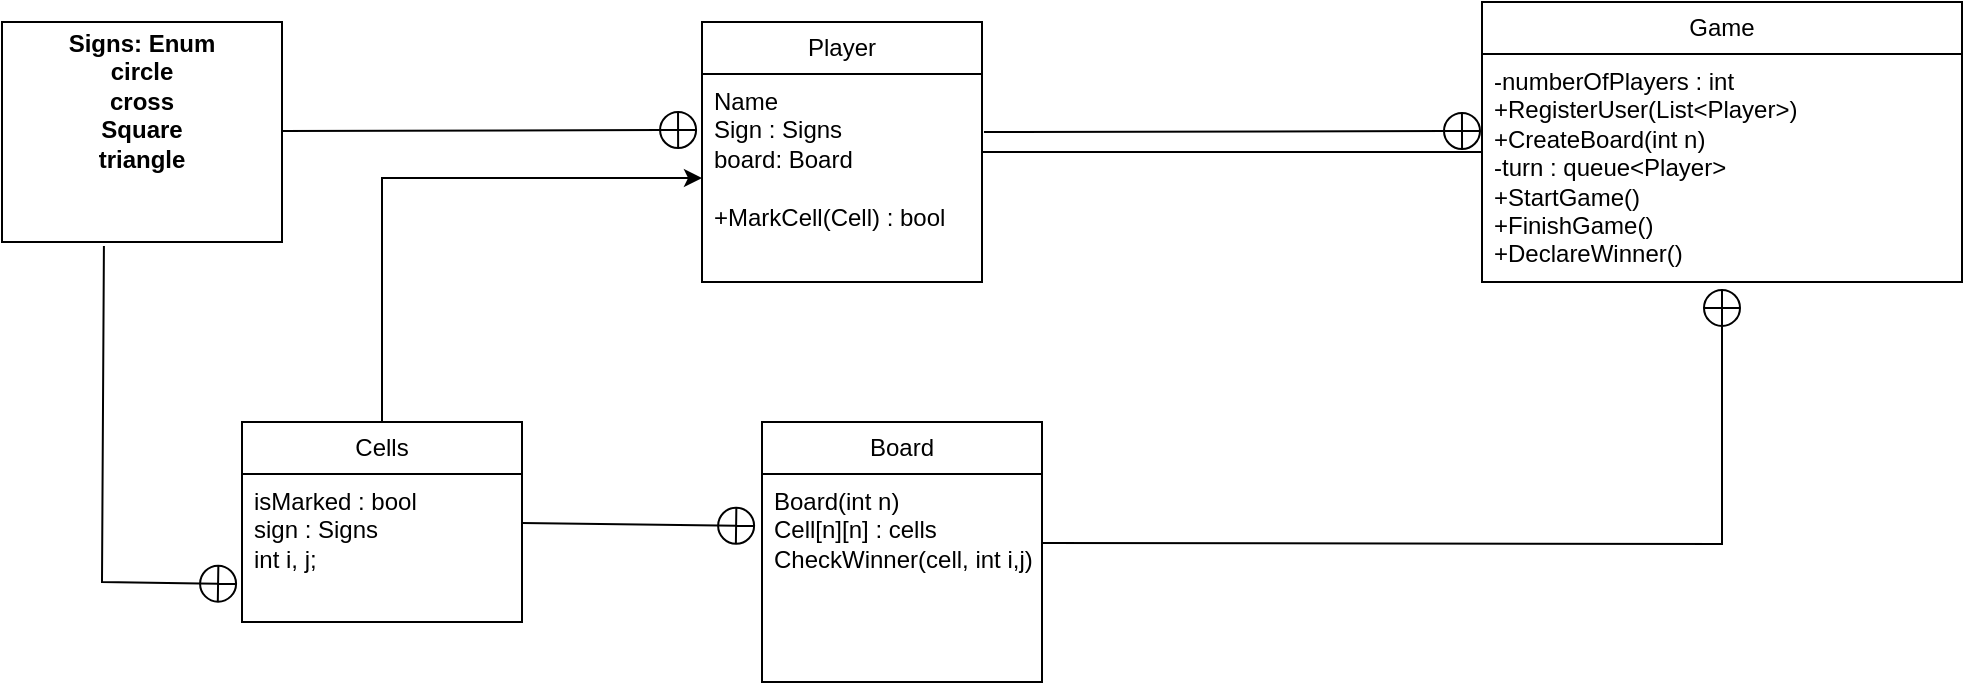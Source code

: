 <mxfile version="24.7.8">
  <diagram id="C5RBs43oDa-KdzZeNtuy" name="Page-1">
    <mxGraphModel dx="1450" dy="621" grid="1" gridSize="10" guides="1" tooltips="1" connect="1" arrows="1" fold="1" page="0" pageScale="1" pageWidth="827" pageHeight="1169" math="0" shadow="0">
      <root>
        <mxCell id="WIyWlLk6GJQsqaUBKTNV-0" />
        <mxCell id="WIyWlLk6GJQsqaUBKTNV-1" parent="WIyWlLk6GJQsqaUBKTNV-0" />
        <mxCell id="gzfwz58lJ0lmYHBN03Pq-8" value="&lt;p style=&quot;margin:0px;margin-top:4px;text-align:center;&quot;&gt;&lt;b&gt;Signs: Enum&lt;br&gt;circle&lt;br&gt;cross&lt;br&gt;Square&lt;br&gt;triangle&lt;/b&gt;&lt;/p&gt;" style="verticalAlign=top;align=left;overflow=fill;html=1;whiteSpace=wrap;" vertex="1" parent="WIyWlLk6GJQsqaUBKTNV-1">
          <mxGeometry x="-40" y="40" width="140" height="110" as="geometry" />
        </mxCell>
        <mxCell id="gzfwz58lJ0lmYHBN03Pq-9" value="Player" style="swimlane;fontStyle=0;childLayout=stackLayout;horizontal=1;startSize=26;fillColor=none;horizontalStack=0;resizeParent=1;resizeParentMax=0;resizeLast=0;collapsible=1;marginBottom=0;whiteSpace=wrap;html=1;" vertex="1" parent="WIyWlLk6GJQsqaUBKTNV-1">
          <mxGeometry x="310" y="40" width="140" height="130" as="geometry" />
        </mxCell>
        <mxCell id="gzfwz58lJ0lmYHBN03Pq-10" value="Name&lt;br&gt;Sign : Signs&lt;br&gt;board: Board&lt;br&gt;&lt;br&gt;+MarkCell(Cell) : bool" style="text;strokeColor=none;fillColor=none;align=left;verticalAlign=top;spacingLeft=4;spacingRight=4;overflow=hidden;rotatable=0;points=[[0,0.5],[1,0.5]];portConstraint=eastwest;whiteSpace=wrap;html=1;" vertex="1" parent="gzfwz58lJ0lmYHBN03Pq-9">
          <mxGeometry y="26" width="140" height="104" as="geometry" />
        </mxCell>
        <mxCell id="gzfwz58lJ0lmYHBN03Pq-13" value="Board" style="swimlane;fontStyle=0;childLayout=stackLayout;horizontal=1;startSize=26;fillColor=none;horizontalStack=0;resizeParent=1;resizeParentMax=0;resizeLast=0;collapsible=1;marginBottom=0;whiteSpace=wrap;html=1;" vertex="1" parent="WIyWlLk6GJQsqaUBKTNV-1">
          <mxGeometry x="340" y="240" width="140" height="130" as="geometry" />
        </mxCell>
        <mxCell id="gzfwz58lJ0lmYHBN03Pq-23" value="" style="endArrow=circlePlus;startArrow=none;endFill=0;startFill=0;endSize=8;html=1;labelBackgroundColor=none;rounded=0;entryX=-0.021;entryY=0.25;entryDx=0;entryDy=0;entryPerimeter=0;" edge="1" parent="gzfwz58lJ0lmYHBN03Pq-13" target="gzfwz58lJ0lmYHBN03Pq-14">
          <mxGeometry width="160" relative="1" as="geometry">
            <mxPoint x="-120" y="50.5" as="sourcePoint" />
            <mxPoint x="88" y="50" as="targetPoint" />
          </mxGeometry>
        </mxCell>
        <mxCell id="gzfwz58lJ0lmYHBN03Pq-14" value="Board(int n)&lt;br&gt;Cell[n][n] : cells&lt;div&gt;CheckWinner(cell, int i,j)&lt;br&gt;&lt;br&gt;&lt;/div&gt;" style="text;strokeColor=none;fillColor=none;align=left;verticalAlign=top;spacingLeft=4;spacingRight=4;overflow=hidden;rotatable=0;points=[[0,0.5],[1,0.5]];portConstraint=eastwest;whiteSpace=wrap;html=1;" vertex="1" parent="gzfwz58lJ0lmYHBN03Pq-13">
          <mxGeometry y="26" width="140" height="104" as="geometry" />
        </mxCell>
        <mxCell id="gzfwz58lJ0lmYHBN03Pq-28" style="edgeStyle=orthogonalEdgeStyle;rounded=0;orthogonalLoop=1;jettySize=auto;html=1;" edge="1" parent="WIyWlLk6GJQsqaUBKTNV-1" source="gzfwz58lJ0lmYHBN03Pq-15" target="gzfwz58lJ0lmYHBN03Pq-10">
          <mxGeometry relative="1" as="geometry" />
        </mxCell>
        <mxCell id="gzfwz58lJ0lmYHBN03Pq-15" value="Cells" style="swimlane;fontStyle=0;childLayout=stackLayout;horizontal=1;startSize=26;fillColor=none;horizontalStack=0;resizeParent=1;resizeParentMax=0;resizeLast=0;collapsible=1;marginBottom=0;whiteSpace=wrap;html=1;" vertex="1" parent="WIyWlLk6GJQsqaUBKTNV-1">
          <mxGeometry x="80" y="240" width="140" height="100" as="geometry" />
        </mxCell>
        <mxCell id="gzfwz58lJ0lmYHBN03Pq-16" value="isMarked : bool&lt;br&gt;sign : Signs&lt;div&gt;int i, j;&lt;/div&gt;" style="text;strokeColor=none;fillColor=none;align=left;verticalAlign=top;spacingLeft=4;spacingRight=4;overflow=hidden;rotatable=0;points=[[0,0.5],[1,0.5]];portConstraint=eastwest;whiteSpace=wrap;html=1;" vertex="1" parent="gzfwz58lJ0lmYHBN03Pq-15">
          <mxGeometry y="26" width="140" height="74" as="geometry" />
        </mxCell>
        <mxCell id="gzfwz58lJ0lmYHBN03Pq-18" value="Game" style="swimlane;fontStyle=0;childLayout=stackLayout;horizontal=1;startSize=26;fillColor=none;horizontalStack=0;resizeParent=1;resizeParentMax=0;resizeLast=0;collapsible=1;marginBottom=0;whiteSpace=wrap;html=1;" vertex="1" parent="WIyWlLk6GJQsqaUBKTNV-1">
          <mxGeometry x="700" y="30" width="240" height="140" as="geometry" />
        </mxCell>
        <mxCell id="gzfwz58lJ0lmYHBN03Pq-19" value="&lt;div&gt;-numberOfPlayers : int&lt;br&gt;+RegisterUser(List&amp;lt;Player&amp;gt;)&lt;br&gt;+CreateBoard(int n)&lt;br&gt;-turn : queue&amp;lt;Player&amp;gt;&amp;nbsp;&lt;br&gt;+StartGame()&lt;br&gt;+FinishGame()&lt;br&gt;+DeclareWinner()&lt;br&gt;&lt;br&gt;&lt;/div&gt;" style="text;strokeColor=none;fillColor=none;align=left;verticalAlign=top;spacingLeft=4;spacingRight=4;overflow=hidden;rotatable=0;points=[[0,0.5],[1,0.5]];portConstraint=eastwest;whiteSpace=wrap;html=1;" vertex="1" parent="gzfwz58lJ0lmYHBN03Pq-18">
          <mxGeometry y="26" width="240" height="114" as="geometry" />
        </mxCell>
        <mxCell id="gzfwz58lJ0lmYHBN03Pq-22" value="" style="endArrow=circlePlus;startArrow=none;endFill=0;startFill=0;endSize=8;html=1;labelBackgroundColor=none;rounded=0;entryX=-0.014;entryY=0.269;entryDx=0;entryDy=0;entryPerimeter=0;" edge="1" parent="WIyWlLk6GJQsqaUBKTNV-1" target="gzfwz58lJ0lmYHBN03Pq-10">
          <mxGeometry width="160" relative="1" as="geometry">
            <mxPoint x="100" y="94.5" as="sourcePoint" />
            <mxPoint x="260" y="94.5" as="targetPoint" />
          </mxGeometry>
        </mxCell>
        <mxCell id="gzfwz58lJ0lmYHBN03Pq-24" value="" style="endArrow=circlePlus;startArrow=none;endFill=0;startFill=0;endSize=8;html=1;labelBackgroundColor=none;rounded=0;entryX=-0.014;entryY=0.269;entryDx=0;entryDy=0;entryPerimeter=0;exitX=1.007;exitY=0.279;exitDx=0;exitDy=0;exitPerimeter=0;" edge="1" parent="WIyWlLk6GJQsqaUBKTNV-1" source="gzfwz58lJ0lmYHBN03Pq-10">
          <mxGeometry width="160" relative="1" as="geometry">
            <mxPoint x="492" y="95" as="sourcePoint" />
            <mxPoint x="700" y="94.5" as="targetPoint" />
          </mxGeometry>
        </mxCell>
        <mxCell id="gzfwz58lJ0lmYHBN03Pq-25" value="" style="endArrow=circlePlus;startArrow=none;endFill=0;startFill=0;endSize=8;html=1;labelBackgroundColor=none;rounded=0;entryX=0.5;entryY=1.026;entryDx=0;entryDy=0;entryPerimeter=0;" edge="1" parent="WIyWlLk6GJQsqaUBKTNV-1" target="gzfwz58lJ0lmYHBN03Pq-19">
          <mxGeometry width="160" relative="1" as="geometry">
            <mxPoint x="480" y="300.5" as="sourcePoint" />
            <mxPoint x="890" y="300" as="targetPoint" />
            <Array as="points">
              <mxPoint x="820" y="301" />
            </Array>
          </mxGeometry>
        </mxCell>
        <mxCell id="gzfwz58lJ0lmYHBN03Pq-26" value="" style="endArrow=circlePlus;startArrow=none;endFill=0;startFill=0;endSize=8;html=1;labelBackgroundColor=none;rounded=0;entryX=-0.014;entryY=0.743;entryDx=0;entryDy=0;entryPerimeter=0;exitX=0.364;exitY=1.018;exitDx=0;exitDy=0;exitPerimeter=0;" edge="1" parent="WIyWlLk6GJQsqaUBKTNV-1" source="gzfwz58lJ0lmYHBN03Pq-8" target="gzfwz58lJ0lmYHBN03Pq-16">
          <mxGeometry width="160" relative="1" as="geometry">
            <mxPoint x="-10" y="400" as="sourcePoint" />
            <mxPoint x="198" y="399.5" as="targetPoint" />
            <Array as="points">
              <mxPoint x="10" y="320" />
            </Array>
          </mxGeometry>
        </mxCell>
        <mxCell id="gzfwz58lJ0lmYHBN03Pq-27" value="" style="line;strokeWidth=1;fillColor=none;align=left;verticalAlign=middle;spacingTop=-1;spacingLeft=3;spacingRight=3;rotatable=0;labelPosition=right;points=[];portConstraint=eastwest;strokeColor=inherit;" vertex="1" parent="WIyWlLk6GJQsqaUBKTNV-1">
          <mxGeometry x="450" y="101" width="250" height="8" as="geometry" />
        </mxCell>
      </root>
    </mxGraphModel>
  </diagram>
</mxfile>
